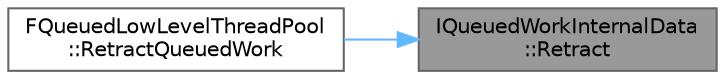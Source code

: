 digraph "IQueuedWorkInternalData::Retract"
{
 // INTERACTIVE_SVG=YES
 // LATEX_PDF_SIZE
  bgcolor="transparent";
  edge [fontname=Helvetica,fontsize=10,labelfontname=Helvetica,labelfontsize=10];
  node [fontname=Helvetica,fontsize=10,shape=box,height=0.2,width=0.4];
  rankdir="RL";
  Node1 [id="Node000001",label="IQueuedWorkInternalData\l::Retract",height=0.2,width=0.4,color="gray40", fillcolor="grey60", style="filled", fontcolor="black",tooltip="called during retraction, when a task is pulled from being worked on."];
  Node1 -> Node2 [id="edge1_Node000001_Node000002",dir="back",color="steelblue1",style="solid",tooltip=" "];
  Node2 [id="Node000002",label="FQueuedLowLevelThreadPool\l::RetractQueuedWork",height=0.2,width=0.4,color="grey40", fillcolor="white", style="filled",URL="$df/d8c/classFQueuedLowLevelThreadPool.html#a4d1b71702ca19899ed88688d0066e1fa",tooltip="Attempts to retract a previously queued task."];
}
